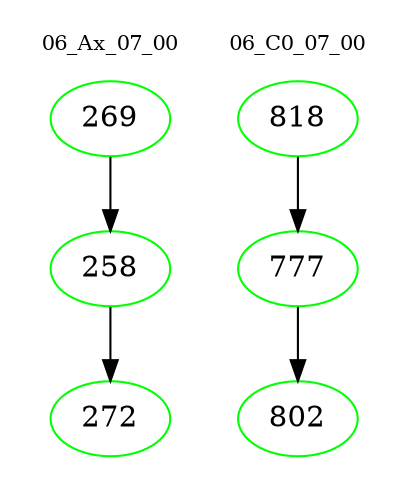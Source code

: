 digraph{
subgraph cluster_0 {
color = white
label = "06_Ax_07_00";
fontsize=10;
T0_269 [label="269", color="green"]
T0_269 -> T0_258 [color="black"]
T0_258 [label="258", color="green"]
T0_258 -> T0_272 [color="black"]
T0_272 [label="272", color="green"]
}
subgraph cluster_1 {
color = white
label = "06_C0_07_00";
fontsize=10;
T1_818 [label="818", color="green"]
T1_818 -> T1_777 [color="black"]
T1_777 [label="777", color="green"]
T1_777 -> T1_802 [color="black"]
T1_802 [label="802", color="green"]
}
}
